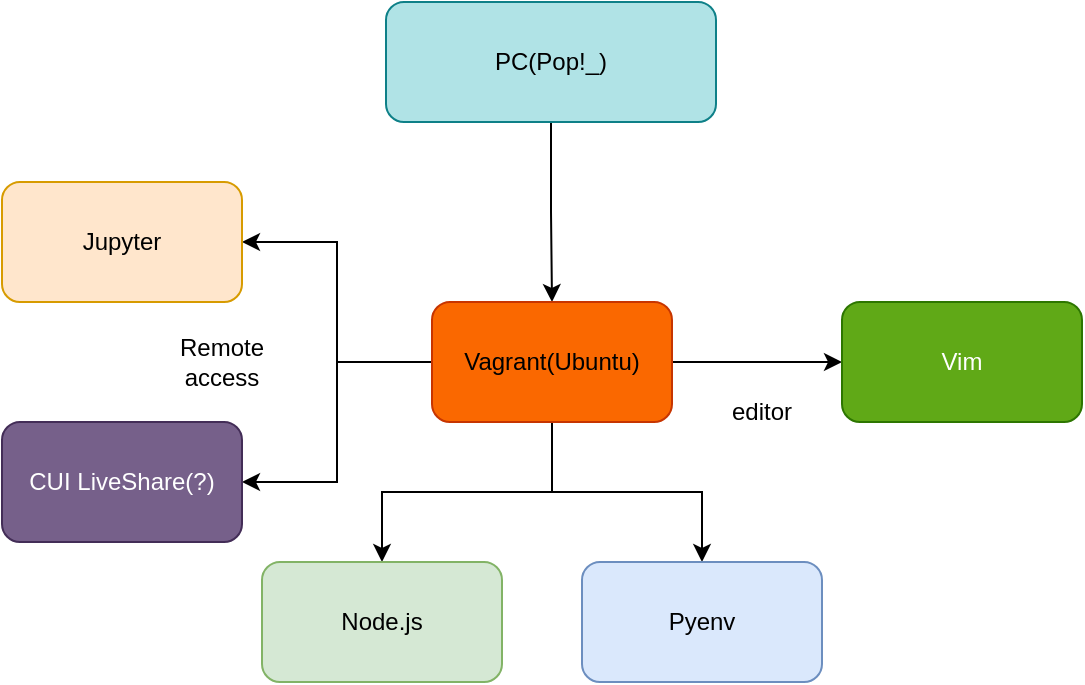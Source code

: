 <mxfile version="17.1.2" type="github">
  <diagram id="fO5Qb9ErJ3uyesGqFBVS" name="Page-1">
    <mxGraphModel dx="1406" dy="734" grid="1" gridSize="10" guides="1" tooltips="1" connect="1" arrows="1" fold="1" page="1" pageScale="1" pageWidth="1169" pageHeight="827" math="0" shadow="0">
      <root>
        <mxCell id="0" />
        <mxCell id="1" parent="0" />
        <mxCell id="k9ma9fuy6LnGqLFCoPdS-3" style="edgeStyle=orthogonalEdgeStyle;rounded=0;orthogonalLoop=1;jettySize=auto;html=1;" edge="1" parent="1" source="k9ma9fuy6LnGqLFCoPdS-1" target="k9ma9fuy6LnGqLFCoPdS-2">
          <mxGeometry relative="1" as="geometry" />
        </mxCell>
        <mxCell id="k9ma9fuy6LnGqLFCoPdS-1" value="&lt;div&gt;PC(Pop!_)&lt;/div&gt;" style="rounded=1;whiteSpace=wrap;html=1;fillColor=#b0e3e6;strokeColor=#0e8088;" vertex="1" parent="1">
          <mxGeometry x="502" y="40" width="165" height="60" as="geometry" />
        </mxCell>
        <mxCell id="k9ma9fuy6LnGqLFCoPdS-8" style="edgeStyle=orthogonalEdgeStyle;rounded=0;orthogonalLoop=1;jettySize=auto;html=1;" edge="1" parent="1" source="k9ma9fuy6LnGqLFCoPdS-2" target="k9ma9fuy6LnGqLFCoPdS-5">
          <mxGeometry relative="1" as="geometry" />
        </mxCell>
        <mxCell id="k9ma9fuy6LnGqLFCoPdS-10" style="edgeStyle=orthogonalEdgeStyle;rounded=0;orthogonalLoop=1;jettySize=auto;html=1;" edge="1" parent="1" source="k9ma9fuy6LnGqLFCoPdS-2" target="k9ma9fuy6LnGqLFCoPdS-6">
          <mxGeometry relative="1" as="geometry" />
        </mxCell>
        <mxCell id="k9ma9fuy6LnGqLFCoPdS-13" style="edgeStyle=orthogonalEdgeStyle;rounded=0;orthogonalLoop=1;jettySize=auto;html=1;" edge="1" parent="1" source="k9ma9fuy6LnGqLFCoPdS-2" target="k9ma9fuy6LnGqLFCoPdS-12">
          <mxGeometry relative="1" as="geometry" />
        </mxCell>
        <mxCell id="k9ma9fuy6LnGqLFCoPdS-16" style="edgeStyle=orthogonalEdgeStyle;rounded=0;orthogonalLoop=1;jettySize=auto;html=1;entryX=1;entryY=0.5;entryDx=0;entryDy=0;" edge="1" parent="1" source="k9ma9fuy6LnGqLFCoPdS-2" target="k9ma9fuy6LnGqLFCoPdS-14">
          <mxGeometry relative="1" as="geometry" />
        </mxCell>
        <mxCell id="k9ma9fuy6LnGqLFCoPdS-20" style="edgeStyle=orthogonalEdgeStyle;rounded=0;orthogonalLoop=1;jettySize=auto;html=1;entryX=1;entryY=0.5;entryDx=0;entryDy=0;" edge="1" parent="1" source="k9ma9fuy6LnGqLFCoPdS-2" target="k9ma9fuy6LnGqLFCoPdS-19">
          <mxGeometry relative="1" as="geometry" />
        </mxCell>
        <mxCell id="k9ma9fuy6LnGqLFCoPdS-2" value="Vagrant(Ubuntu)" style="rounded=1;whiteSpace=wrap;html=1;fillColor=#fa6800;strokeColor=#C73500;fontColor=#000000;" vertex="1" parent="1">
          <mxGeometry x="525" y="190" width="120" height="60" as="geometry" />
        </mxCell>
        <mxCell id="k9ma9fuy6LnGqLFCoPdS-5" value="Pyenv" style="rounded=1;whiteSpace=wrap;html=1;fillColor=#dae8fc;strokeColor=#6c8ebf;" vertex="1" parent="1">
          <mxGeometry x="600" y="320" width="120" height="60" as="geometry" />
        </mxCell>
        <mxCell id="k9ma9fuy6LnGqLFCoPdS-6" value="&lt;div&gt;Node.js&lt;/div&gt;" style="rounded=1;whiteSpace=wrap;html=1;fillColor=#d5e8d4;strokeColor=#82b366;" vertex="1" parent="1">
          <mxGeometry x="440" y="320" width="120" height="60" as="geometry" />
        </mxCell>
        <mxCell id="k9ma9fuy6LnGqLFCoPdS-12" value="Vim" style="rounded=1;whiteSpace=wrap;html=1;fillColor=#60a917;fontColor=#ffffff;strokeColor=#2D7600;" vertex="1" parent="1">
          <mxGeometry x="730" y="190" width="120" height="60" as="geometry" />
        </mxCell>
        <mxCell id="k9ma9fuy6LnGqLFCoPdS-14" value="Jupyter" style="rounded=1;whiteSpace=wrap;html=1;fillColor=#ffe6cc;strokeColor=#d79b00;" vertex="1" parent="1">
          <mxGeometry x="310" y="130" width="120" height="60" as="geometry" />
        </mxCell>
        <mxCell id="k9ma9fuy6LnGqLFCoPdS-19" value="CUI LiveShare(?)" style="rounded=1;whiteSpace=wrap;html=1;fillColor=#76608a;fontColor=#ffffff;strokeColor=#432D57;" vertex="1" parent="1">
          <mxGeometry x="310" y="250" width="120" height="60" as="geometry" />
        </mxCell>
        <mxCell id="k9ma9fuy6LnGqLFCoPdS-21" value="&lt;div&gt;Remote&lt;/div&gt;&lt;div&gt;access&lt;/div&gt;" style="text;html=1;strokeColor=none;fillColor=none;align=center;verticalAlign=middle;whiteSpace=wrap;rounded=0;" vertex="1" parent="1">
          <mxGeometry x="390" y="205" width="60" height="30" as="geometry" />
        </mxCell>
        <mxCell id="k9ma9fuy6LnGqLFCoPdS-24" value="editor" style="text;html=1;strokeColor=none;fillColor=none;align=center;verticalAlign=middle;whiteSpace=wrap;rounded=0;" vertex="1" parent="1">
          <mxGeometry x="660" y="230" width="60" height="30" as="geometry" />
        </mxCell>
      </root>
    </mxGraphModel>
  </diagram>
</mxfile>
